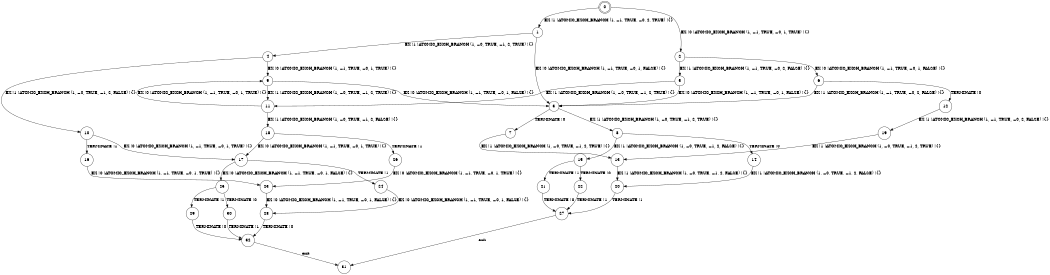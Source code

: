 digraph BCG {
size = "7, 10.5";
center = TRUE;
node [shape = circle];
0 [peripheries = 2];
0 -> 1 [label = "EX !1 !ATOMIC_EXCH_BRANCH (1, +1, TRUE, +0, 2, TRUE) !{}"];
0 -> 2 [label = "EX !0 !ATOMIC_EXCH_BRANCH (1, +1, TRUE, +0, 1, TRUE) !{}"];
1 -> 3 [label = "EX !0 !ATOMIC_EXCH_BRANCH (1, +1, TRUE, +0, 1, FALSE) !{}"];
1 -> 4 [label = "EX !1 !ATOMIC_EXCH_BRANCH (1, +0, TRUE, +1, 2, TRUE) !{}"];
2 -> 5 [label = "EX !1 !ATOMIC_EXCH_BRANCH (1, +1, TRUE, +0, 2, FALSE) !{}"];
2 -> 6 [label = "EX !0 !ATOMIC_EXCH_BRANCH (1, +1, TRUE, +0, 1, FALSE) !{}"];
3 -> 7 [label = "TERMINATE !0"];
3 -> 8 [label = "EX !1 !ATOMIC_EXCH_BRANCH (1, +0, TRUE, +1, 2, TRUE) !{}"];
4 -> 9 [label = "EX !0 !ATOMIC_EXCH_BRANCH (1, +1, TRUE, +0, 1, TRUE) !{}"];
4 -> 10 [label = "EX !1 !ATOMIC_EXCH_BRANCH (1, +0, TRUE, +1, 2, FALSE) !{}"];
5 -> 11 [label = "EX !1 !ATOMIC_EXCH_BRANCH (1, +0, TRUE, +1, 2, TRUE) !{}"];
5 -> 3 [label = "EX !0 !ATOMIC_EXCH_BRANCH (1, +1, TRUE, +0, 1, FALSE) !{}"];
6 -> 12 [label = "TERMINATE !0"];
6 -> 3 [label = "EX !1 !ATOMIC_EXCH_BRANCH (1, +1, TRUE, +0, 2, FALSE) !{}"];
7 -> 13 [label = "EX !1 !ATOMIC_EXCH_BRANCH (1, +0, TRUE, +1, 2, TRUE) !{}"];
8 -> 14 [label = "TERMINATE !0"];
8 -> 15 [label = "EX !1 !ATOMIC_EXCH_BRANCH (1, +0, TRUE, +1, 2, FALSE) !{}"];
9 -> 11 [label = "EX !1 !ATOMIC_EXCH_BRANCH (1, +0, TRUE, +1, 2, TRUE) !{}"];
9 -> 3 [label = "EX !0 !ATOMIC_EXCH_BRANCH (1, +1, TRUE, +0, 1, FALSE) !{}"];
10 -> 16 [label = "TERMINATE !1"];
10 -> 17 [label = "EX !0 !ATOMIC_EXCH_BRANCH (1, +1, TRUE, +0, 1, TRUE) !{}"];
11 -> 18 [label = "EX !1 !ATOMIC_EXCH_BRANCH (1, +0, TRUE, +1, 2, FALSE) !{}"];
11 -> 9 [label = "EX !0 !ATOMIC_EXCH_BRANCH (1, +1, TRUE, +0, 1, TRUE) !{}"];
12 -> 19 [label = "EX !1 !ATOMIC_EXCH_BRANCH (1, +1, TRUE, +0, 2, FALSE) !{}"];
13 -> 20 [label = "EX !1 !ATOMIC_EXCH_BRANCH (1, +0, TRUE, +1, 2, FALSE) !{}"];
14 -> 20 [label = "EX !1 !ATOMIC_EXCH_BRANCH (1, +0, TRUE, +1, 2, FALSE) !{}"];
15 -> 21 [label = "TERMINATE !1"];
15 -> 22 [label = "TERMINATE !0"];
16 -> 23 [label = "EX !0 !ATOMIC_EXCH_BRANCH (1, +1, TRUE, +0, 1, TRUE) !{}"];
17 -> 24 [label = "TERMINATE !1"];
17 -> 25 [label = "EX !0 !ATOMIC_EXCH_BRANCH (1, +1, TRUE, +0, 1, FALSE) !{}"];
18 -> 26 [label = "TERMINATE !1"];
18 -> 17 [label = "EX !0 !ATOMIC_EXCH_BRANCH (1, +1, TRUE, +0, 1, TRUE) !{}"];
19 -> 13 [label = "EX !1 !ATOMIC_EXCH_BRANCH (1, +0, TRUE, +1, 2, TRUE) !{}"];
20 -> 27 [label = "TERMINATE !1"];
21 -> 27 [label = "TERMINATE !0"];
22 -> 27 [label = "TERMINATE !1"];
23 -> 28 [label = "EX !0 !ATOMIC_EXCH_BRANCH (1, +1, TRUE, +0, 1, FALSE) !{}"];
24 -> 28 [label = "EX !0 !ATOMIC_EXCH_BRANCH (1, +1, TRUE, +0, 1, FALSE) !{}"];
25 -> 29 [label = "TERMINATE !1"];
25 -> 30 [label = "TERMINATE !0"];
26 -> 23 [label = "EX !0 !ATOMIC_EXCH_BRANCH (1, +1, TRUE, +0, 1, TRUE) !{}"];
27 -> 31 [label = "exit"];
28 -> 32 [label = "TERMINATE !0"];
29 -> 32 [label = "TERMINATE !0"];
30 -> 32 [label = "TERMINATE !1"];
32 -> 31 [label = "exit"];
}
